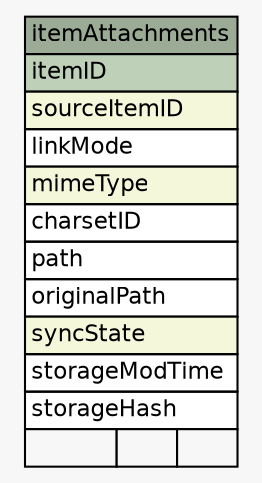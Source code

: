 // dot 2.34.0 on Linux 3.11.6-1-ARCH
// SchemaSpy rev 590
digraph "itemAttachments" {
  graph [
    rankdir="RL"
    bgcolor="#f7f7f7"
    nodesep="0.18"
    ranksep="0.46"
    fontname="Helvetica"
    fontsize="11"
  ];
  node [
    fontname="Helvetica"
    fontsize="11"
    shape="plaintext"
  ];
  edge [
    arrowsize="0.8"
  ];
  "itemAttachments" [
    label=<
    <TABLE BORDER="0" CELLBORDER="1" CELLSPACING="0" BGCOLOR="#ffffff">
      <TR><TD COLSPAN="3" BGCOLOR="#9bab96" ALIGN="CENTER">itemAttachments</TD></TR>
      <TR><TD PORT="itemID" COLSPAN="3" BGCOLOR="#bed1b8" ALIGN="LEFT">itemID</TD></TR>
      <TR><TD PORT="sourceItemID" COLSPAN="3" BGCOLOR="#f4f7da" ALIGN="LEFT">sourceItemID</TD></TR>
      <TR><TD PORT="linkMode" COLSPAN="3" ALIGN="LEFT">linkMode</TD></TR>
      <TR><TD PORT="mimeType" COLSPAN="3" BGCOLOR="#f4f7da" ALIGN="LEFT">mimeType</TD></TR>
      <TR><TD PORT="charsetID" COLSPAN="3" ALIGN="LEFT">charsetID</TD></TR>
      <TR><TD PORT="path" COLSPAN="3" ALIGN="LEFT">path</TD></TR>
      <TR><TD PORT="originalPath" COLSPAN="3" ALIGN="LEFT">originalPath</TD></TR>
      <TR><TD PORT="syncState" COLSPAN="3" BGCOLOR="#f4f7da" ALIGN="LEFT">syncState</TD></TR>
      <TR><TD PORT="storageModTime" COLSPAN="3" ALIGN="LEFT">storageModTime</TD></TR>
      <TR><TD PORT="storageHash" COLSPAN="3" ALIGN="LEFT">storageHash</TD></TR>
      <TR><TD ALIGN="LEFT" BGCOLOR="#f7f7f7">  </TD><TD ALIGN="RIGHT" BGCOLOR="#f7f7f7">  </TD><TD ALIGN="RIGHT" BGCOLOR="#f7f7f7">  </TD></TR>
    </TABLE>>
    URL="tables/itemAttachments.html"
    tooltip="itemAttachments"
  ];
}
